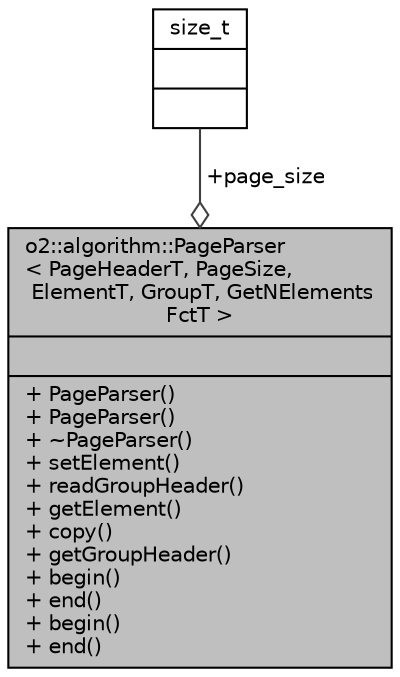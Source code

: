 digraph "o2::algorithm::PageParser&lt; PageHeaderT, PageSize, ElementT, GroupT, GetNElementsFctT &gt;"
{
 // INTERACTIVE_SVG=YES
  bgcolor="transparent";
  edge [fontname="Helvetica",fontsize="10",labelfontname="Helvetica",labelfontsize="10"];
  node [fontname="Helvetica",fontsize="10",shape=record];
  Node1 [label="{o2::algorithm::PageParser\l\< PageHeaderT, PageSize,\l ElementT, GroupT, GetNElements\lFctT \>\n||+ PageParser()\l+ PageParser()\l+ ~PageParser()\l+ setElement()\l+ readGroupHeader()\l+ getElement()\l+ copy()\l+ getGroupHeader()\l+ begin()\l+ end()\l+ begin()\l+ end()\l}",height=0.2,width=0.4,color="black", fillcolor="grey75", style="filled" fontcolor="black"];
  Node2 -> Node1 [color="grey25",fontsize="10",style="solid",label=" +page_size" ,arrowhead="odiamond",fontname="Helvetica"];
  Node2 [label="{size_t\n||}",height=0.2,width=0.4,color="black",URL="$dd/de2/classsize__t.html"];
}
